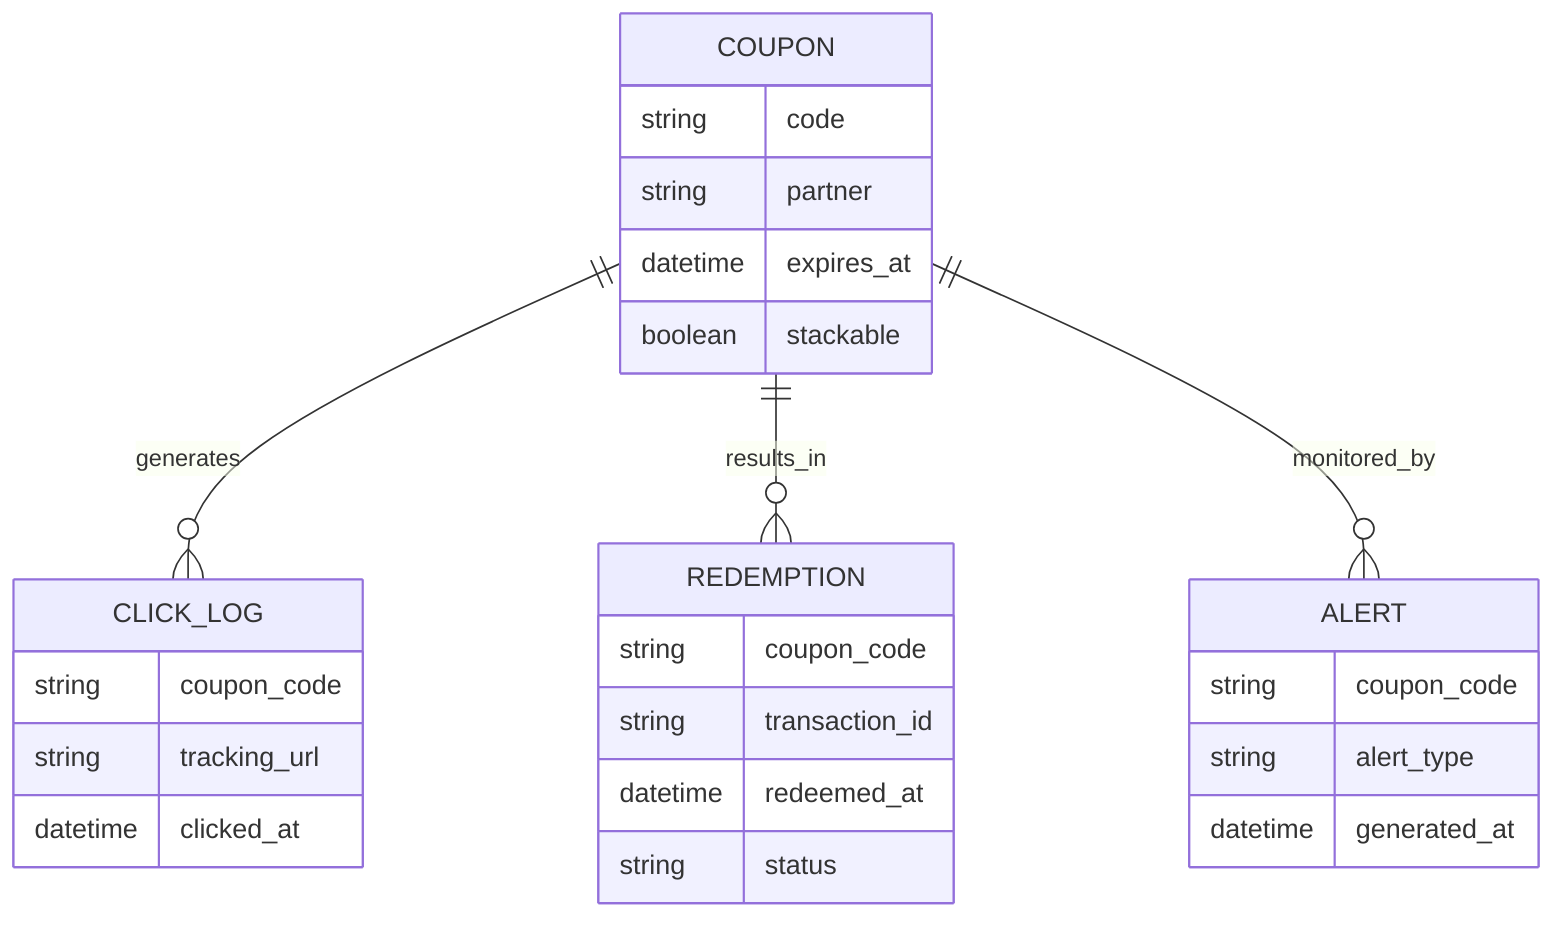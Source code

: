 erDiagram
    COUPON {
        string code
        string partner
        datetime expires_at
        boolean stackable
    }
    CLICK_LOG {
        string coupon_code
        string tracking_url
        datetime clicked_at
    }
    REDEMPTION {
        string coupon_code
        string transaction_id
        datetime redeemed_at
        string status
    }
    ALERT {
        string coupon_code
        string alert_type
        datetime generated_at
    }
    COUPON ||--o{ CLICK_LOG : generates
    COUPON ||--o{ REDEMPTION : results_in
    COUPON ||--o{ ALERT : monitored_by